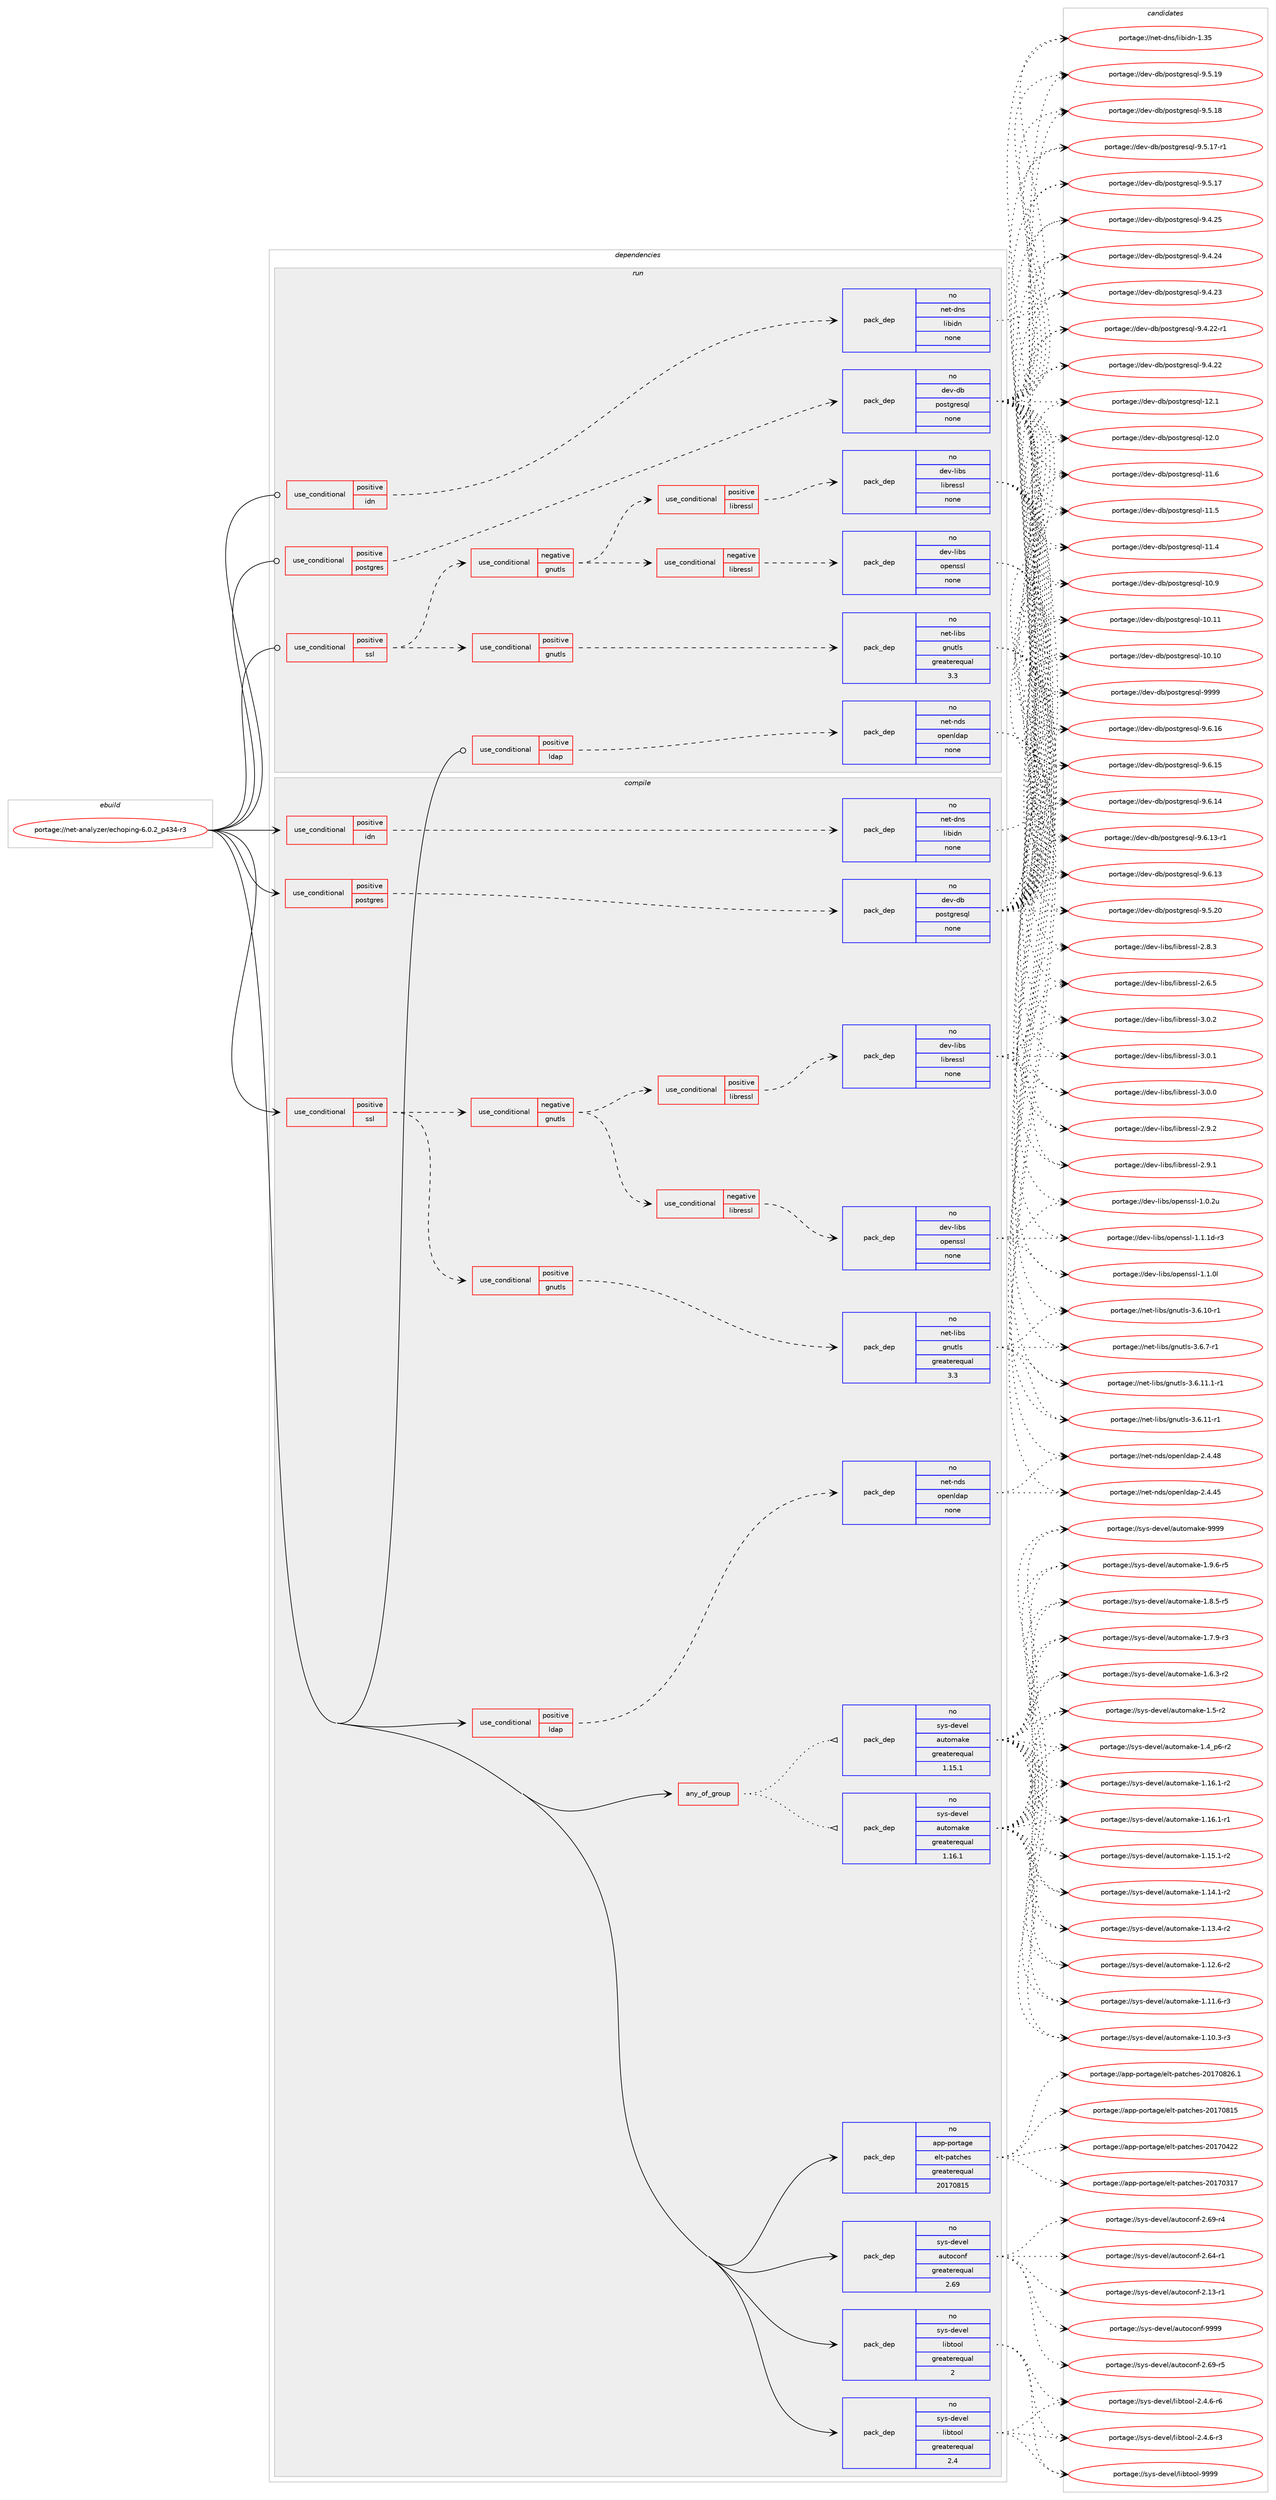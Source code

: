 digraph prolog {

# *************
# Graph options
# *************

newrank=true;
concentrate=true;
compound=true;
graph [rankdir=LR,fontname=Helvetica,fontsize=10,ranksep=1.5];#, ranksep=2.5, nodesep=0.2];
edge  [arrowhead=vee];
node  [fontname=Helvetica,fontsize=10];

# **********
# The ebuild
# **********

subgraph cluster_leftcol {
color=gray;
rank=same;
label=<<i>ebuild</i>>;
id [label="portage://net-analyzer/echoping-6.0.2_p434-r3", color=red, width=4, href="../net-analyzer/echoping-6.0.2_p434-r3.svg"];
}

# ****************
# The dependencies
# ****************

subgraph cluster_midcol {
color=gray;
label=<<i>dependencies</i>>;
subgraph cluster_compile {
fillcolor="#eeeeee";
style=filled;
label=<<i>compile</i>>;
subgraph any2595 {
dependency171196 [label=<<TABLE BORDER="0" CELLBORDER="1" CELLSPACING="0" CELLPADDING="4"><TR><TD CELLPADDING="10">any_of_group</TD></TR></TABLE>>, shape=none, color=red];subgraph pack131125 {
dependency171197 [label=<<TABLE BORDER="0" CELLBORDER="1" CELLSPACING="0" CELLPADDING="4" WIDTH="220"><TR><TD ROWSPAN="6" CELLPADDING="30">pack_dep</TD></TR><TR><TD WIDTH="110">no</TD></TR><TR><TD>sys-devel</TD></TR><TR><TD>automake</TD></TR><TR><TD>greaterequal</TD></TR><TR><TD>1.16.1</TD></TR></TABLE>>, shape=none, color=blue];
}
dependency171196:e -> dependency171197:w [weight=20,style="dotted",arrowhead="oinv"];
subgraph pack131126 {
dependency171198 [label=<<TABLE BORDER="0" CELLBORDER="1" CELLSPACING="0" CELLPADDING="4" WIDTH="220"><TR><TD ROWSPAN="6" CELLPADDING="30">pack_dep</TD></TR><TR><TD WIDTH="110">no</TD></TR><TR><TD>sys-devel</TD></TR><TR><TD>automake</TD></TR><TR><TD>greaterequal</TD></TR><TR><TD>1.15.1</TD></TR></TABLE>>, shape=none, color=blue];
}
dependency171196:e -> dependency171198:w [weight=20,style="dotted",arrowhead="oinv"];
}
id:e -> dependency171196:w [weight=20,style="solid",arrowhead="vee"];
subgraph cond37329 {
dependency171199 [label=<<TABLE BORDER="0" CELLBORDER="1" CELLSPACING="0" CELLPADDING="4"><TR><TD ROWSPAN="3" CELLPADDING="10">use_conditional</TD></TR><TR><TD>positive</TD></TR><TR><TD>idn</TD></TR></TABLE>>, shape=none, color=red];
subgraph pack131127 {
dependency171200 [label=<<TABLE BORDER="0" CELLBORDER="1" CELLSPACING="0" CELLPADDING="4" WIDTH="220"><TR><TD ROWSPAN="6" CELLPADDING="30">pack_dep</TD></TR><TR><TD WIDTH="110">no</TD></TR><TR><TD>net-dns</TD></TR><TR><TD>libidn</TD></TR><TR><TD>none</TD></TR><TR><TD></TD></TR></TABLE>>, shape=none, color=blue];
}
dependency171199:e -> dependency171200:w [weight=20,style="dashed",arrowhead="vee"];
}
id:e -> dependency171199:w [weight=20,style="solid",arrowhead="vee"];
subgraph cond37330 {
dependency171201 [label=<<TABLE BORDER="0" CELLBORDER="1" CELLSPACING="0" CELLPADDING="4"><TR><TD ROWSPAN="3" CELLPADDING="10">use_conditional</TD></TR><TR><TD>positive</TD></TR><TR><TD>ldap</TD></TR></TABLE>>, shape=none, color=red];
subgraph pack131128 {
dependency171202 [label=<<TABLE BORDER="0" CELLBORDER="1" CELLSPACING="0" CELLPADDING="4" WIDTH="220"><TR><TD ROWSPAN="6" CELLPADDING="30">pack_dep</TD></TR><TR><TD WIDTH="110">no</TD></TR><TR><TD>net-nds</TD></TR><TR><TD>openldap</TD></TR><TR><TD>none</TD></TR><TR><TD></TD></TR></TABLE>>, shape=none, color=blue];
}
dependency171201:e -> dependency171202:w [weight=20,style="dashed",arrowhead="vee"];
}
id:e -> dependency171201:w [weight=20,style="solid",arrowhead="vee"];
subgraph cond37331 {
dependency171203 [label=<<TABLE BORDER="0" CELLBORDER="1" CELLSPACING="0" CELLPADDING="4"><TR><TD ROWSPAN="3" CELLPADDING="10">use_conditional</TD></TR><TR><TD>positive</TD></TR><TR><TD>postgres</TD></TR></TABLE>>, shape=none, color=red];
subgraph pack131129 {
dependency171204 [label=<<TABLE BORDER="0" CELLBORDER="1" CELLSPACING="0" CELLPADDING="4" WIDTH="220"><TR><TD ROWSPAN="6" CELLPADDING="30">pack_dep</TD></TR><TR><TD WIDTH="110">no</TD></TR><TR><TD>dev-db</TD></TR><TR><TD>postgresql</TD></TR><TR><TD>none</TD></TR><TR><TD></TD></TR></TABLE>>, shape=none, color=blue];
}
dependency171203:e -> dependency171204:w [weight=20,style="dashed",arrowhead="vee"];
}
id:e -> dependency171203:w [weight=20,style="solid",arrowhead="vee"];
subgraph cond37332 {
dependency171205 [label=<<TABLE BORDER="0" CELLBORDER="1" CELLSPACING="0" CELLPADDING="4"><TR><TD ROWSPAN="3" CELLPADDING="10">use_conditional</TD></TR><TR><TD>positive</TD></TR><TR><TD>ssl</TD></TR></TABLE>>, shape=none, color=red];
subgraph cond37333 {
dependency171206 [label=<<TABLE BORDER="0" CELLBORDER="1" CELLSPACING="0" CELLPADDING="4"><TR><TD ROWSPAN="3" CELLPADDING="10">use_conditional</TD></TR><TR><TD>positive</TD></TR><TR><TD>gnutls</TD></TR></TABLE>>, shape=none, color=red];
subgraph pack131130 {
dependency171207 [label=<<TABLE BORDER="0" CELLBORDER="1" CELLSPACING="0" CELLPADDING="4" WIDTH="220"><TR><TD ROWSPAN="6" CELLPADDING="30">pack_dep</TD></TR><TR><TD WIDTH="110">no</TD></TR><TR><TD>net-libs</TD></TR><TR><TD>gnutls</TD></TR><TR><TD>greaterequal</TD></TR><TR><TD>3.3</TD></TR></TABLE>>, shape=none, color=blue];
}
dependency171206:e -> dependency171207:w [weight=20,style="dashed",arrowhead="vee"];
}
dependency171205:e -> dependency171206:w [weight=20,style="dashed",arrowhead="vee"];
subgraph cond37334 {
dependency171208 [label=<<TABLE BORDER="0" CELLBORDER="1" CELLSPACING="0" CELLPADDING="4"><TR><TD ROWSPAN="3" CELLPADDING="10">use_conditional</TD></TR><TR><TD>negative</TD></TR><TR><TD>gnutls</TD></TR></TABLE>>, shape=none, color=red];
subgraph cond37335 {
dependency171209 [label=<<TABLE BORDER="0" CELLBORDER="1" CELLSPACING="0" CELLPADDING="4"><TR><TD ROWSPAN="3" CELLPADDING="10">use_conditional</TD></TR><TR><TD>negative</TD></TR><TR><TD>libressl</TD></TR></TABLE>>, shape=none, color=red];
subgraph pack131131 {
dependency171210 [label=<<TABLE BORDER="0" CELLBORDER="1" CELLSPACING="0" CELLPADDING="4" WIDTH="220"><TR><TD ROWSPAN="6" CELLPADDING="30">pack_dep</TD></TR><TR><TD WIDTH="110">no</TD></TR><TR><TD>dev-libs</TD></TR><TR><TD>openssl</TD></TR><TR><TD>none</TD></TR><TR><TD></TD></TR></TABLE>>, shape=none, color=blue];
}
dependency171209:e -> dependency171210:w [weight=20,style="dashed",arrowhead="vee"];
}
dependency171208:e -> dependency171209:w [weight=20,style="dashed",arrowhead="vee"];
subgraph cond37336 {
dependency171211 [label=<<TABLE BORDER="0" CELLBORDER="1" CELLSPACING="0" CELLPADDING="4"><TR><TD ROWSPAN="3" CELLPADDING="10">use_conditional</TD></TR><TR><TD>positive</TD></TR><TR><TD>libressl</TD></TR></TABLE>>, shape=none, color=red];
subgraph pack131132 {
dependency171212 [label=<<TABLE BORDER="0" CELLBORDER="1" CELLSPACING="0" CELLPADDING="4" WIDTH="220"><TR><TD ROWSPAN="6" CELLPADDING="30">pack_dep</TD></TR><TR><TD WIDTH="110">no</TD></TR><TR><TD>dev-libs</TD></TR><TR><TD>libressl</TD></TR><TR><TD>none</TD></TR><TR><TD></TD></TR></TABLE>>, shape=none, color=blue];
}
dependency171211:e -> dependency171212:w [weight=20,style="dashed",arrowhead="vee"];
}
dependency171208:e -> dependency171211:w [weight=20,style="dashed",arrowhead="vee"];
}
dependency171205:e -> dependency171208:w [weight=20,style="dashed",arrowhead="vee"];
}
id:e -> dependency171205:w [weight=20,style="solid",arrowhead="vee"];
subgraph pack131133 {
dependency171213 [label=<<TABLE BORDER="0" CELLBORDER="1" CELLSPACING="0" CELLPADDING="4" WIDTH="220"><TR><TD ROWSPAN="6" CELLPADDING="30">pack_dep</TD></TR><TR><TD WIDTH="110">no</TD></TR><TR><TD>app-portage</TD></TR><TR><TD>elt-patches</TD></TR><TR><TD>greaterequal</TD></TR><TR><TD>20170815</TD></TR></TABLE>>, shape=none, color=blue];
}
id:e -> dependency171213:w [weight=20,style="solid",arrowhead="vee"];
subgraph pack131134 {
dependency171214 [label=<<TABLE BORDER="0" CELLBORDER="1" CELLSPACING="0" CELLPADDING="4" WIDTH="220"><TR><TD ROWSPAN="6" CELLPADDING="30">pack_dep</TD></TR><TR><TD WIDTH="110">no</TD></TR><TR><TD>sys-devel</TD></TR><TR><TD>autoconf</TD></TR><TR><TD>greaterequal</TD></TR><TR><TD>2.69</TD></TR></TABLE>>, shape=none, color=blue];
}
id:e -> dependency171214:w [weight=20,style="solid",arrowhead="vee"];
subgraph pack131135 {
dependency171215 [label=<<TABLE BORDER="0" CELLBORDER="1" CELLSPACING="0" CELLPADDING="4" WIDTH="220"><TR><TD ROWSPAN="6" CELLPADDING="30">pack_dep</TD></TR><TR><TD WIDTH="110">no</TD></TR><TR><TD>sys-devel</TD></TR><TR><TD>libtool</TD></TR><TR><TD>greaterequal</TD></TR><TR><TD>2</TD></TR></TABLE>>, shape=none, color=blue];
}
id:e -> dependency171215:w [weight=20,style="solid",arrowhead="vee"];
subgraph pack131136 {
dependency171216 [label=<<TABLE BORDER="0" CELLBORDER="1" CELLSPACING="0" CELLPADDING="4" WIDTH="220"><TR><TD ROWSPAN="6" CELLPADDING="30">pack_dep</TD></TR><TR><TD WIDTH="110">no</TD></TR><TR><TD>sys-devel</TD></TR><TR><TD>libtool</TD></TR><TR><TD>greaterequal</TD></TR><TR><TD>2.4</TD></TR></TABLE>>, shape=none, color=blue];
}
id:e -> dependency171216:w [weight=20,style="solid",arrowhead="vee"];
}
subgraph cluster_compileandrun {
fillcolor="#eeeeee";
style=filled;
label=<<i>compile and run</i>>;
}
subgraph cluster_run {
fillcolor="#eeeeee";
style=filled;
label=<<i>run</i>>;
subgraph cond37337 {
dependency171217 [label=<<TABLE BORDER="0" CELLBORDER="1" CELLSPACING="0" CELLPADDING="4"><TR><TD ROWSPAN="3" CELLPADDING="10">use_conditional</TD></TR><TR><TD>positive</TD></TR><TR><TD>idn</TD></TR></TABLE>>, shape=none, color=red];
subgraph pack131137 {
dependency171218 [label=<<TABLE BORDER="0" CELLBORDER="1" CELLSPACING="0" CELLPADDING="4" WIDTH="220"><TR><TD ROWSPAN="6" CELLPADDING="30">pack_dep</TD></TR><TR><TD WIDTH="110">no</TD></TR><TR><TD>net-dns</TD></TR><TR><TD>libidn</TD></TR><TR><TD>none</TD></TR><TR><TD></TD></TR></TABLE>>, shape=none, color=blue];
}
dependency171217:e -> dependency171218:w [weight=20,style="dashed",arrowhead="vee"];
}
id:e -> dependency171217:w [weight=20,style="solid",arrowhead="odot"];
subgraph cond37338 {
dependency171219 [label=<<TABLE BORDER="0" CELLBORDER="1" CELLSPACING="0" CELLPADDING="4"><TR><TD ROWSPAN="3" CELLPADDING="10">use_conditional</TD></TR><TR><TD>positive</TD></TR><TR><TD>ldap</TD></TR></TABLE>>, shape=none, color=red];
subgraph pack131138 {
dependency171220 [label=<<TABLE BORDER="0" CELLBORDER="1" CELLSPACING="0" CELLPADDING="4" WIDTH="220"><TR><TD ROWSPAN="6" CELLPADDING="30">pack_dep</TD></TR><TR><TD WIDTH="110">no</TD></TR><TR><TD>net-nds</TD></TR><TR><TD>openldap</TD></TR><TR><TD>none</TD></TR><TR><TD></TD></TR></TABLE>>, shape=none, color=blue];
}
dependency171219:e -> dependency171220:w [weight=20,style="dashed",arrowhead="vee"];
}
id:e -> dependency171219:w [weight=20,style="solid",arrowhead="odot"];
subgraph cond37339 {
dependency171221 [label=<<TABLE BORDER="0" CELLBORDER="1" CELLSPACING="0" CELLPADDING="4"><TR><TD ROWSPAN="3" CELLPADDING="10">use_conditional</TD></TR><TR><TD>positive</TD></TR><TR><TD>postgres</TD></TR></TABLE>>, shape=none, color=red];
subgraph pack131139 {
dependency171222 [label=<<TABLE BORDER="0" CELLBORDER="1" CELLSPACING="0" CELLPADDING="4" WIDTH="220"><TR><TD ROWSPAN="6" CELLPADDING="30">pack_dep</TD></TR><TR><TD WIDTH="110">no</TD></TR><TR><TD>dev-db</TD></TR><TR><TD>postgresql</TD></TR><TR><TD>none</TD></TR><TR><TD></TD></TR></TABLE>>, shape=none, color=blue];
}
dependency171221:e -> dependency171222:w [weight=20,style="dashed",arrowhead="vee"];
}
id:e -> dependency171221:w [weight=20,style="solid",arrowhead="odot"];
subgraph cond37340 {
dependency171223 [label=<<TABLE BORDER="0" CELLBORDER="1" CELLSPACING="0" CELLPADDING="4"><TR><TD ROWSPAN="3" CELLPADDING="10">use_conditional</TD></TR><TR><TD>positive</TD></TR><TR><TD>ssl</TD></TR></TABLE>>, shape=none, color=red];
subgraph cond37341 {
dependency171224 [label=<<TABLE BORDER="0" CELLBORDER="1" CELLSPACING="0" CELLPADDING="4"><TR><TD ROWSPAN="3" CELLPADDING="10">use_conditional</TD></TR><TR><TD>positive</TD></TR><TR><TD>gnutls</TD></TR></TABLE>>, shape=none, color=red];
subgraph pack131140 {
dependency171225 [label=<<TABLE BORDER="0" CELLBORDER="1" CELLSPACING="0" CELLPADDING="4" WIDTH="220"><TR><TD ROWSPAN="6" CELLPADDING="30">pack_dep</TD></TR><TR><TD WIDTH="110">no</TD></TR><TR><TD>net-libs</TD></TR><TR><TD>gnutls</TD></TR><TR><TD>greaterequal</TD></TR><TR><TD>3.3</TD></TR></TABLE>>, shape=none, color=blue];
}
dependency171224:e -> dependency171225:w [weight=20,style="dashed",arrowhead="vee"];
}
dependency171223:e -> dependency171224:w [weight=20,style="dashed",arrowhead="vee"];
subgraph cond37342 {
dependency171226 [label=<<TABLE BORDER="0" CELLBORDER="1" CELLSPACING="0" CELLPADDING="4"><TR><TD ROWSPAN="3" CELLPADDING="10">use_conditional</TD></TR><TR><TD>negative</TD></TR><TR><TD>gnutls</TD></TR></TABLE>>, shape=none, color=red];
subgraph cond37343 {
dependency171227 [label=<<TABLE BORDER="0" CELLBORDER="1" CELLSPACING="0" CELLPADDING="4"><TR><TD ROWSPAN="3" CELLPADDING="10">use_conditional</TD></TR><TR><TD>negative</TD></TR><TR><TD>libressl</TD></TR></TABLE>>, shape=none, color=red];
subgraph pack131141 {
dependency171228 [label=<<TABLE BORDER="0" CELLBORDER="1" CELLSPACING="0" CELLPADDING="4" WIDTH="220"><TR><TD ROWSPAN="6" CELLPADDING="30">pack_dep</TD></TR><TR><TD WIDTH="110">no</TD></TR><TR><TD>dev-libs</TD></TR><TR><TD>openssl</TD></TR><TR><TD>none</TD></TR><TR><TD></TD></TR></TABLE>>, shape=none, color=blue];
}
dependency171227:e -> dependency171228:w [weight=20,style="dashed",arrowhead="vee"];
}
dependency171226:e -> dependency171227:w [weight=20,style="dashed",arrowhead="vee"];
subgraph cond37344 {
dependency171229 [label=<<TABLE BORDER="0" CELLBORDER="1" CELLSPACING="0" CELLPADDING="4"><TR><TD ROWSPAN="3" CELLPADDING="10">use_conditional</TD></TR><TR><TD>positive</TD></TR><TR><TD>libressl</TD></TR></TABLE>>, shape=none, color=red];
subgraph pack131142 {
dependency171230 [label=<<TABLE BORDER="0" CELLBORDER="1" CELLSPACING="0" CELLPADDING="4" WIDTH="220"><TR><TD ROWSPAN="6" CELLPADDING="30">pack_dep</TD></TR><TR><TD WIDTH="110">no</TD></TR><TR><TD>dev-libs</TD></TR><TR><TD>libressl</TD></TR><TR><TD>none</TD></TR><TR><TD></TD></TR></TABLE>>, shape=none, color=blue];
}
dependency171229:e -> dependency171230:w [weight=20,style="dashed",arrowhead="vee"];
}
dependency171226:e -> dependency171229:w [weight=20,style="dashed",arrowhead="vee"];
}
dependency171223:e -> dependency171226:w [weight=20,style="dashed",arrowhead="vee"];
}
id:e -> dependency171223:w [weight=20,style="solid",arrowhead="odot"];
}
}

# **************
# The candidates
# **************

subgraph cluster_choices {
rank=same;
color=gray;
label=<<i>candidates</i>>;

subgraph choice131125 {
color=black;
nodesep=1;
choice115121115451001011181011084797117116111109971071014557575757 [label="portage://sys-devel/automake-9999", color=red, width=4,href="../sys-devel/automake-9999.svg"];
choice115121115451001011181011084797117116111109971071014549465746544511453 [label="portage://sys-devel/automake-1.9.6-r5", color=red, width=4,href="../sys-devel/automake-1.9.6-r5.svg"];
choice115121115451001011181011084797117116111109971071014549465646534511453 [label="portage://sys-devel/automake-1.8.5-r5", color=red, width=4,href="../sys-devel/automake-1.8.5-r5.svg"];
choice115121115451001011181011084797117116111109971071014549465546574511451 [label="portage://sys-devel/automake-1.7.9-r3", color=red, width=4,href="../sys-devel/automake-1.7.9-r3.svg"];
choice115121115451001011181011084797117116111109971071014549465446514511450 [label="portage://sys-devel/automake-1.6.3-r2", color=red, width=4,href="../sys-devel/automake-1.6.3-r2.svg"];
choice11512111545100101118101108479711711611110997107101454946534511450 [label="portage://sys-devel/automake-1.5-r2", color=red, width=4,href="../sys-devel/automake-1.5-r2.svg"];
choice115121115451001011181011084797117116111109971071014549465295112544511450 [label="portage://sys-devel/automake-1.4_p6-r2", color=red, width=4,href="../sys-devel/automake-1.4_p6-r2.svg"];
choice11512111545100101118101108479711711611110997107101454946495446494511450 [label="portage://sys-devel/automake-1.16.1-r2", color=red, width=4,href="../sys-devel/automake-1.16.1-r2.svg"];
choice11512111545100101118101108479711711611110997107101454946495446494511449 [label="portage://sys-devel/automake-1.16.1-r1", color=red, width=4,href="../sys-devel/automake-1.16.1-r1.svg"];
choice11512111545100101118101108479711711611110997107101454946495346494511450 [label="portage://sys-devel/automake-1.15.1-r2", color=red, width=4,href="../sys-devel/automake-1.15.1-r2.svg"];
choice11512111545100101118101108479711711611110997107101454946495246494511450 [label="portage://sys-devel/automake-1.14.1-r2", color=red, width=4,href="../sys-devel/automake-1.14.1-r2.svg"];
choice11512111545100101118101108479711711611110997107101454946495146524511450 [label="portage://sys-devel/automake-1.13.4-r2", color=red, width=4,href="../sys-devel/automake-1.13.4-r2.svg"];
choice11512111545100101118101108479711711611110997107101454946495046544511450 [label="portage://sys-devel/automake-1.12.6-r2", color=red, width=4,href="../sys-devel/automake-1.12.6-r2.svg"];
choice11512111545100101118101108479711711611110997107101454946494946544511451 [label="portage://sys-devel/automake-1.11.6-r3", color=red, width=4,href="../sys-devel/automake-1.11.6-r3.svg"];
choice11512111545100101118101108479711711611110997107101454946494846514511451 [label="portage://sys-devel/automake-1.10.3-r3", color=red, width=4,href="../sys-devel/automake-1.10.3-r3.svg"];
dependency171197:e -> choice115121115451001011181011084797117116111109971071014557575757:w [style=dotted,weight="100"];
dependency171197:e -> choice115121115451001011181011084797117116111109971071014549465746544511453:w [style=dotted,weight="100"];
dependency171197:e -> choice115121115451001011181011084797117116111109971071014549465646534511453:w [style=dotted,weight="100"];
dependency171197:e -> choice115121115451001011181011084797117116111109971071014549465546574511451:w [style=dotted,weight="100"];
dependency171197:e -> choice115121115451001011181011084797117116111109971071014549465446514511450:w [style=dotted,weight="100"];
dependency171197:e -> choice11512111545100101118101108479711711611110997107101454946534511450:w [style=dotted,weight="100"];
dependency171197:e -> choice115121115451001011181011084797117116111109971071014549465295112544511450:w [style=dotted,weight="100"];
dependency171197:e -> choice11512111545100101118101108479711711611110997107101454946495446494511450:w [style=dotted,weight="100"];
dependency171197:e -> choice11512111545100101118101108479711711611110997107101454946495446494511449:w [style=dotted,weight="100"];
dependency171197:e -> choice11512111545100101118101108479711711611110997107101454946495346494511450:w [style=dotted,weight="100"];
dependency171197:e -> choice11512111545100101118101108479711711611110997107101454946495246494511450:w [style=dotted,weight="100"];
dependency171197:e -> choice11512111545100101118101108479711711611110997107101454946495146524511450:w [style=dotted,weight="100"];
dependency171197:e -> choice11512111545100101118101108479711711611110997107101454946495046544511450:w [style=dotted,weight="100"];
dependency171197:e -> choice11512111545100101118101108479711711611110997107101454946494946544511451:w [style=dotted,weight="100"];
dependency171197:e -> choice11512111545100101118101108479711711611110997107101454946494846514511451:w [style=dotted,weight="100"];
}
subgraph choice131126 {
color=black;
nodesep=1;
choice115121115451001011181011084797117116111109971071014557575757 [label="portage://sys-devel/automake-9999", color=red, width=4,href="../sys-devel/automake-9999.svg"];
choice115121115451001011181011084797117116111109971071014549465746544511453 [label="portage://sys-devel/automake-1.9.6-r5", color=red, width=4,href="../sys-devel/automake-1.9.6-r5.svg"];
choice115121115451001011181011084797117116111109971071014549465646534511453 [label="portage://sys-devel/automake-1.8.5-r5", color=red, width=4,href="../sys-devel/automake-1.8.5-r5.svg"];
choice115121115451001011181011084797117116111109971071014549465546574511451 [label="portage://sys-devel/automake-1.7.9-r3", color=red, width=4,href="../sys-devel/automake-1.7.9-r3.svg"];
choice115121115451001011181011084797117116111109971071014549465446514511450 [label="portage://sys-devel/automake-1.6.3-r2", color=red, width=4,href="../sys-devel/automake-1.6.3-r2.svg"];
choice11512111545100101118101108479711711611110997107101454946534511450 [label="portage://sys-devel/automake-1.5-r2", color=red, width=4,href="../sys-devel/automake-1.5-r2.svg"];
choice115121115451001011181011084797117116111109971071014549465295112544511450 [label="portage://sys-devel/automake-1.4_p6-r2", color=red, width=4,href="../sys-devel/automake-1.4_p6-r2.svg"];
choice11512111545100101118101108479711711611110997107101454946495446494511450 [label="portage://sys-devel/automake-1.16.1-r2", color=red, width=4,href="../sys-devel/automake-1.16.1-r2.svg"];
choice11512111545100101118101108479711711611110997107101454946495446494511449 [label="portage://sys-devel/automake-1.16.1-r1", color=red, width=4,href="../sys-devel/automake-1.16.1-r1.svg"];
choice11512111545100101118101108479711711611110997107101454946495346494511450 [label="portage://sys-devel/automake-1.15.1-r2", color=red, width=4,href="../sys-devel/automake-1.15.1-r2.svg"];
choice11512111545100101118101108479711711611110997107101454946495246494511450 [label="portage://sys-devel/automake-1.14.1-r2", color=red, width=4,href="../sys-devel/automake-1.14.1-r2.svg"];
choice11512111545100101118101108479711711611110997107101454946495146524511450 [label="portage://sys-devel/automake-1.13.4-r2", color=red, width=4,href="../sys-devel/automake-1.13.4-r2.svg"];
choice11512111545100101118101108479711711611110997107101454946495046544511450 [label="portage://sys-devel/automake-1.12.6-r2", color=red, width=4,href="../sys-devel/automake-1.12.6-r2.svg"];
choice11512111545100101118101108479711711611110997107101454946494946544511451 [label="portage://sys-devel/automake-1.11.6-r3", color=red, width=4,href="../sys-devel/automake-1.11.6-r3.svg"];
choice11512111545100101118101108479711711611110997107101454946494846514511451 [label="portage://sys-devel/automake-1.10.3-r3", color=red, width=4,href="../sys-devel/automake-1.10.3-r3.svg"];
dependency171198:e -> choice115121115451001011181011084797117116111109971071014557575757:w [style=dotted,weight="100"];
dependency171198:e -> choice115121115451001011181011084797117116111109971071014549465746544511453:w [style=dotted,weight="100"];
dependency171198:e -> choice115121115451001011181011084797117116111109971071014549465646534511453:w [style=dotted,weight="100"];
dependency171198:e -> choice115121115451001011181011084797117116111109971071014549465546574511451:w [style=dotted,weight="100"];
dependency171198:e -> choice115121115451001011181011084797117116111109971071014549465446514511450:w [style=dotted,weight="100"];
dependency171198:e -> choice11512111545100101118101108479711711611110997107101454946534511450:w [style=dotted,weight="100"];
dependency171198:e -> choice115121115451001011181011084797117116111109971071014549465295112544511450:w [style=dotted,weight="100"];
dependency171198:e -> choice11512111545100101118101108479711711611110997107101454946495446494511450:w [style=dotted,weight="100"];
dependency171198:e -> choice11512111545100101118101108479711711611110997107101454946495446494511449:w [style=dotted,weight="100"];
dependency171198:e -> choice11512111545100101118101108479711711611110997107101454946495346494511450:w [style=dotted,weight="100"];
dependency171198:e -> choice11512111545100101118101108479711711611110997107101454946495246494511450:w [style=dotted,weight="100"];
dependency171198:e -> choice11512111545100101118101108479711711611110997107101454946495146524511450:w [style=dotted,weight="100"];
dependency171198:e -> choice11512111545100101118101108479711711611110997107101454946495046544511450:w [style=dotted,weight="100"];
dependency171198:e -> choice11512111545100101118101108479711711611110997107101454946494946544511451:w [style=dotted,weight="100"];
dependency171198:e -> choice11512111545100101118101108479711711611110997107101454946494846514511451:w [style=dotted,weight="100"];
}
subgraph choice131127 {
color=black;
nodesep=1;
choice1101011164510011011547108105981051001104549465153 [label="portage://net-dns/libidn-1.35", color=red, width=4,href="../net-dns/libidn-1.35.svg"];
dependency171200:e -> choice1101011164510011011547108105981051001104549465153:w [style=dotted,weight="100"];
}
subgraph choice131128 {
color=black;
nodesep=1;
choice11010111645110100115471111121011101081009711245504652465256 [label="portage://net-nds/openldap-2.4.48", color=red, width=4,href="../net-nds/openldap-2.4.48.svg"];
choice11010111645110100115471111121011101081009711245504652465253 [label="portage://net-nds/openldap-2.4.45", color=red, width=4,href="../net-nds/openldap-2.4.45.svg"];
dependency171202:e -> choice11010111645110100115471111121011101081009711245504652465256:w [style=dotted,weight="100"];
dependency171202:e -> choice11010111645110100115471111121011101081009711245504652465253:w [style=dotted,weight="100"];
}
subgraph choice131129 {
color=black;
nodesep=1;
choice1001011184510098471121111151161031141011151131084557575757 [label="portage://dev-db/postgresql-9999", color=red, width=4,href="../dev-db/postgresql-9999.svg"];
choice10010111845100984711211111511610311410111511310845574654464954 [label="portage://dev-db/postgresql-9.6.16", color=red, width=4,href="../dev-db/postgresql-9.6.16.svg"];
choice10010111845100984711211111511610311410111511310845574654464953 [label="portage://dev-db/postgresql-9.6.15", color=red, width=4,href="../dev-db/postgresql-9.6.15.svg"];
choice10010111845100984711211111511610311410111511310845574654464952 [label="portage://dev-db/postgresql-9.6.14", color=red, width=4,href="../dev-db/postgresql-9.6.14.svg"];
choice100101118451009847112111115116103114101115113108455746544649514511449 [label="portage://dev-db/postgresql-9.6.13-r1", color=red, width=4,href="../dev-db/postgresql-9.6.13-r1.svg"];
choice10010111845100984711211111511610311410111511310845574654464951 [label="portage://dev-db/postgresql-9.6.13", color=red, width=4,href="../dev-db/postgresql-9.6.13.svg"];
choice10010111845100984711211111511610311410111511310845574653465048 [label="portage://dev-db/postgresql-9.5.20", color=red, width=4,href="../dev-db/postgresql-9.5.20.svg"];
choice10010111845100984711211111511610311410111511310845574653464957 [label="portage://dev-db/postgresql-9.5.19", color=red, width=4,href="../dev-db/postgresql-9.5.19.svg"];
choice10010111845100984711211111511610311410111511310845574653464956 [label="portage://dev-db/postgresql-9.5.18", color=red, width=4,href="../dev-db/postgresql-9.5.18.svg"];
choice100101118451009847112111115116103114101115113108455746534649554511449 [label="portage://dev-db/postgresql-9.5.17-r1", color=red, width=4,href="../dev-db/postgresql-9.5.17-r1.svg"];
choice10010111845100984711211111511610311410111511310845574653464955 [label="portage://dev-db/postgresql-9.5.17", color=red, width=4,href="../dev-db/postgresql-9.5.17.svg"];
choice10010111845100984711211111511610311410111511310845574652465053 [label="portage://dev-db/postgresql-9.4.25", color=red, width=4,href="../dev-db/postgresql-9.4.25.svg"];
choice10010111845100984711211111511610311410111511310845574652465052 [label="portage://dev-db/postgresql-9.4.24", color=red, width=4,href="../dev-db/postgresql-9.4.24.svg"];
choice10010111845100984711211111511610311410111511310845574652465051 [label="portage://dev-db/postgresql-9.4.23", color=red, width=4,href="../dev-db/postgresql-9.4.23.svg"];
choice100101118451009847112111115116103114101115113108455746524650504511449 [label="portage://dev-db/postgresql-9.4.22-r1", color=red, width=4,href="../dev-db/postgresql-9.4.22-r1.svg"];
choice10010111845100984711211111511610311410111511310845574652465050 [label="portage://dev-db/postgresql-9.4.22", color=red, width=4,href="../dev-db/postgresql-9.4.22.svg"];
choice1001011184510098471121111151161031141011151131084549504649 [label="portage://dev-db/postgresql-12.1", color=red, width=4,href="../dev-db/postgresql-12.1.svg"];
choice1001011184510098471121111151161031141011151131084549504648 [label="portage://dev-db/postgresql-12.0", color=red, width=4,href="../dev-db/postgresql-12.0.svg"];
choice1001011184510098471121111151161031141011151131084549494654 [label="portage://dev-db/postgresql-11.6", color=red, width=4,href="../dev-db/postgresql-11.6.svg"];
choice1001011184510098471121111151161031141011151131084549494653 [label="portage://dev-db/postgresql-11.5", color=red, width=4,href="../dev-db/postgresql-11.5.svg"];
choice1001011184510098471121111151161031141011151131084549494652 [label="portage://dev-db/postgresql-11.4", color=red, width=4,href="../dev-db/postgresql-11.4.svg"];
choice1001011184510098471121111151161031141011151131084549484657 [label="portage://dev-db/postgresql-10.9", color=red, width=4,href="../dev-db/postgresql-10.9.svg"];
choice100101118451009847112111115116103114101115113108454948464949 [label="portage://dev-db/postgresql-10.11", color=red, width=4,href="../dev-db/postgresql-10.11.svg"];
choice100101118451009847112111115116103114101115113108454948464948 [label="portage://dev-db/postgresql-10.10", color=red, width=4,href="../dev-db/postgresql-10.10.svg"];
dependency171204:e -> choice1001011184510098471121111151161031141011151131084557575757:w [style=dotted,weight="100"];
dependency171204:e -> choice10010111845100984711211111511610311410111511310845574654464954:w [style=dotted,weight="100"];
dependency171204:e -> choice10010111845100984711211111511610311410111511310845574654464953:w [style=dotted,weight="100"];
dependency171204:e -> choice10010111845100984711211111511610311410111511310845574654464952:w [style=dotted,weight="100"];
dependency171204:e -> choice100101118451009847112111115116103114101115113108455746544649514511449:w [style=dotted,weight="100"];
dependency171204:e -> choice10010111845100984711211111511610311410111511310845574654464951:w [style=dotted,weight="100"];
dependency171204:e -> choice10010111845100984711211111511610311410111511310845574653465048:w [style=dotted,weight="100"];
dependency171204:e -> choice10010111845100984711211111511610311410111511310845574653464957:w [style=dotted,weight="100"];
dependency171204:e -> choice10010111845100984711211111511610311410111511310845574653464956:w [style=dotted,weight="100"];
dependency171204:e -> choice100101118451009847112111115116103114101115113108455746534649554511449:w [style=dotted,weight="100"];
dependency171204:e -> choice10010111845100984711211111511610311410111511310845574653464955:w [style=dotted,weight="100"];
dependency171204:e -> choice10010111845100984711211111511610311410111511310845574652465053:w [style=dotted,weight="100"];
dependency171204:e -> choice10010111845100984711211111511610311410111511310845574652465052:w [style=dotted,weight="100"];
dependency171204:e -> choice10010111845100984711211111511610311410111511310845574652465051:w [style=dotted,weight="100"];
dependency171204:e -> choice100101118451009847112111115116103114101115113108455746524650504511449:w [style=dotted,weight="100"];
dependency171204:e -> choice10010111845100984711211111511610311410111511310845574652465050:w [style=dotted,weight="100"];
dependency171204:e -> choice1001011184510098471121111151161031141011151131084549504649:w [style=dotted,weight="100"];
dependency171204:e -> choice1001011184510098471121111151161031141011151131084549504648:w [style=dotted,weight="100"];
dependency171204:e -> choice1001011184510098471121111151161031141011151131084549494654:w [style=dotted,weight="100"];
dependency171204:e -> choice1001011184510098471121111151161031141011151131084549494653:w [style=dotted,weight="100"];
dependency171204:e -> choice1001011184510098471121111151161031141011151131084549494652:w [style=dotted,weight="100"];
dependency171204:e -> choice1001011184510098471121111151161031141011151131084549484657:w [style=dotted,weight="100"];
dependency171204:e -> choice100101118451009847112111115116103114101115113108454948464949:w [style=dotted,weight="100"];
dependency171204:e -> choice100101118451009847112111115116103114101115113108454948464948:w [style=dotted,weight="100"];
}
subgraph choice131130 {
color=black;
nodesep=1;
choice1101011164510810598115471031101171161081154551465446554511449 [label="portage://net-libs/gnutls-3.6.7-r1", color=red, width=4,href="../net-libs/gnutls-3.6.7-r1.svg"];
choice1101011164510810598115471031101171161081154551465446494946494511449 [label="portage://net-libs/gnutls-3.6.11.1-r1", color=red, width=4,href="../net-libs/gnutls-3.6.11.1-r1.svg"];
choice110101116451081059811547103110117116108115455146544649494511449 [label="portage://net-libs/gnutls-3.6.11-r1", color=red, width=4,href="../net-libs/gnutls-3.6.11-r1.svg"];
choice110101116451081059811547103110117116108115455146544649484511449 [label="portage://net-libs/gnutls-3.6.10-r1", color=red, width=4,href="../net-libs/gnutls-3.6.10-r1.svg"];
dependency171207:e -> choice1101011164510810598115471031101171161081154551465446554511449:w [style=dotted,weight="100"];
dependency171207:e -> choice1101011164510810598115471031101171161081154551465446494946494511449:w [style=dotted,weight="100"];
dependency171207:e -> choice110101116451081059811547103110117116108115455146544649494511449:w [style=dotted,weight="100"];
dependency171207:e -> choice110101116451081059811547103110117116108115455146544649484511449:w [style=dotted,weight="100"];
}
subgraph choice131131 {
color=black;
nodesep=1;
choice1001011184510810598115471111121011101151151084549464946491004511451 [label="portage://dev-libs/openssl-1.1.1d-r3", color=red, width=4,href="../dev-libs/openssl-1.1.1d-r3.svg"];
choice100101118451081059811547111112101110115115108454946494648108 [label="portage://dev-libs/openssl-1.1.0l", color=red, width=4,href="../dev-libs/openssl-1.1.0l.svg"];
choice100101118451081059811547111112101110115115108454946484650117 [label="portage://dev-libs/openssl-1.0.2u", color=red, width=4,href="../dev-libs/openssl-1.0.2u.svg"];
dependency171210:e -> choice1001011184510810598115471111121011101151151084549464946491004511451:w [style=dotted,weight="100"];
dependency171210:e -> choice100101118451081059811547111112101110115115108454946494648108:w [style=dotted,weight="100"];
dependency171210:e -> choice100101118451081059811547111112101110115115108454946484650117:w [style=dotted,weight="100"];
}
subgraph choice131132 {
color=black;
nodesep=1;
choice10010111845108105981154710810598114101115115108455146484650 [label="portage://dev-libs/libressl-3.0.2", color=red, width=4,href="../dev-libs/libressl-3.0.2.svg"];
choice10010111845108105981154710810598114101115115108455146484649 [label="portage://dev-libs/libressl-3.0.1", color=red, width=4,href="../dev-libs/libressl-3.0.1.svg"];
choice10010111845108105981154710810598114101115115108455146484648 [label="portage://dev-libs/libressl-3.0.0", color=red, width=4,href="../dev-libs/libressl-3.0.0.svg"];
choice10010111845108105981154710810598114101115115108455046574650 [label="portage://dev-libs/libressl-2.9.2", color=red, width=4,href="../dev-libs/libressl-2.9.2.svg"];
choice10010111845108105981154710810598114101115115108455046574649 [label="portage://dev-libs/libressl-2.9.1", color=red, width=4,href="../dev-libs/libressl-2.9.1.svg"];
choice10010111845108105981154710810598114101115115108455046564651 [label="portage://dev-libs/libressl-2.8.3", color=red, width=4,href="../dev-libs/libressl-2.8.3.svg"];
choice10010111845108105981154710810598114101115115108455046544653 [label="portage://dev-libs/libressl-2.6.5", color=red, width=4,href="../dev-libs/libressl-2.6.5.svg"];
dependency171212:e -> choice10010111845108105981154710810598114101115115108455146484650:w [style=dotted,weight="100"];
dependency171212:e -> choice10010111845108105981154710810598114101115115108455146484649:w [style=dotted,weight="100"];
dependency171212:e -> choice10010111845108105981154710810598114101115115108455146484648:w [style=dotted,weight="100"];
dependency171212:e -> choice10010111845108105981154710810598114101115115108455046574650:w [style=dotted,weight="100"];
dependency171212:e -> choice10010111845108105981154710810598114101115115108455046574649:w [style=dotted,weight="100"];
dependency171212:e -> choice10010111845108105981154710810598114101115115108455046564651:w [style=dotted,weight="100"];
dependency171212:e -> choice10010111845108105981154710810598114101115115108455046544653:w [style=dotted,weight="100"];
}
subgraph choice131133 {
color=black;
nodesep=1;
choice971121124511211111411697103101471011081164511297116991041011154550484955485650544649 [label="portage://app-portage/elt-patches-20170826.1", color=red, width=4,href="../app-portage/elt-patches-20170826.1.svg"];
choice97112112451121111141169710310147101108116451129711699104101115455048495548564953 [label="portage://app-portage/elt-patches-20170815", color=red, width=4,href="../app-portage/elt-patches-20170815.svg"];
choice97112112451121111141169710310147101108116451129711699104101115455048495548525050 [label="portage://app-portage/elt-patches-20170422", color=red, width=4,href="../app-portage/elt-patches-20170422.svg"];
choice97112112451121111141169710310147101108116451129711699104101115455048495548514955 [label="portage://app-portage/elt-patches-20170317", color=red, width=4,href="../app-portage/elt-patches-20170317.svg"];
dependency171213:e -> choice971121124511211111411697103101471011081164511297116991041011154550484955485650544649:w [style=dotted,weight="100"];
dependency171213:e -> choice97112112451121111141169710310147101108116451129711699104101115455048495548564953:w [style=dotted,weight="100"];
dependency171213:e -> choice97112112451121111141169710310147101108116451129711699104101115455048495548525050:w [style=dotted,weight="100"];
dependency171213:e -> choice97112112451121111141169710310147101108116451129711699104101115455048495548514955:w [style=dotted,weight="100"];
}
subgraph choice131134 {
color=black;
nodesep=1;
choice115121115451001011181011084797117116111991111101024557575757 [label="portage://sys-devel/autoconf-9999", color=red, width=4,href="../sys-devel/autoconf-9999.svg"];
choice1151211154510010111810110847971171161119911111010245504654574511453 [label="portage://sys-devel/autoconf-2.69-r5", color=red, width=4,href="../sys-devel/autoconf-2.69-r5.svg"];
choice1151211154510010111810110847971171161119911111010245504654574511452 [label="portage://sys-devel/autoconf-2.69-r4", color=red, width=4,href="../sys-devel/autoconf-2.69-r4.svg"];
choice1151211154510010111810110847971171161119911111010245504654524511449 [label="portage://sys-devel/autoconf-2.64-r1", color=red, width=4,href="../sys-devel/autoconf-2.64-r1.svg"];
choice1151211154510010111810110847971171161119911111010245504649514511449 [label="portage://sys-devel/autoconf-2.13-r1", color=red, width=4,href="../sys-devel/autoconf-2.13-r1.svg"];
dependency171214:e -> choice115121115451001011181011084797117116111991111101024557575757:w [style=dotted,weight="100"];
dependency171214:e -> choice1151211154510010111810110847971171161119911111010245504654574511453:w [style=dotted,weight="100"];
dependency171214:e -> choice1151211154510010111810110847971171161119911111010245504654574511452:w [style=dotted,weight="100"];
dependency171214:e -> choice1151211154510010111810110847971171161119911111010245504654524511449:w [style=dotted,weight="100"];
dependency171214:e -> choice1151211154510010111810110847971171161119911111010245504649514511449:w [style=dotted,weight="100"];
}
subgraph choice131135 {
color=black;
nodesep=1;
choice1151211154510010111810110847108105981161111111084557575757 [label="portage://sys-devel/libtool-9999", color=red, width=4,href="../sys-devel/libtool-9999.svg"];
choice1151211154510010111810110847108105981161111111084550465246544511454 [label="portage://sys-devel/libtool-2.4.6-r6", color=red, width=4,href="../sys-devel/libtool-2.4.6-r6.svg"];
choice1151211154510010111810110847108105981161111111084550465246544511451 [label="portage://sys-devel/libtool-2.4.6-r3", color=red, width=4,href="../sys-devel/libtool-2.4.6-r3.svg"];
dependency171215:e -> choice1151211154510010111810110847108105981161111111084557575757:w [style=dotted,weight="100"];
dependency171215:e -> choice1151211154510010111810110847108105981161111111084550465246544511454:w [style=dotted,weight="100"];
dependency171215:e -> choice1151211154510010111810110847108105981161111111084550465246544511451:w [style=dotted,weight="100"];
}
subgraph choice131136 {
color=black;
nodesep=1;
choice1151211154510010111810110847108105981161111111084557575757 [label="portage://sys-devel/libtool-9999", color=red, width=4,href="../sys-devel/libtool-9999.svg"];
choice1151211154510010111810110847108105981161111111084550465246544511454 [label="portage://sys-devel/libtool-2.4.6-r6", color=red, width=4,href="../sys-devel/libtool-2.4.6-r6.svg"];
choice1151211154510010111810110847108105981161111111084550465246544511451 [label="portage://sys-devel/libtool-2.4.6-r3", color=red, width=4,href="../sys-devel/libtool-2.4.6-r3.svg"];
dependency171216:e -> choice1151211154510010111810110847108105981161111111084557575757:w [style=dotted,weight="100"];
dependency171216:e -> choice1151211154510010111810110847108105981161111111084550465246544511454:w [style=dotted,weight="100"];
dependency171216:e -> choice1151211154510010111810110847108105981161111111084550465246544511451:w [style=dotted,weight="100"];
}
subgraph choice131137 {
color=black;
nodesep=1;
choice1101011164510011011547108105981051001104549465153 [label="portage://net-dns/libidn-1.35", color=red, width=4,href="../net-dns/libidn-1.35.svg"];
dependency171218:e -> choice1101011164510011011547108105981051001104549465153:w [style=dotted,weight="100"];
}
subgraph choice131138 {
color=black;
nodesep=1;
choice11010111645110100115471111121011101081009711245504652465256 [label="portage://net-nds/openldap-2.4.48", color=red, width=4,href="../net-nds/openldap-2.4.48.svg"];
choice11010111645110100115471111121011101081009711245504652465253 [label="portage://net-nds/openldap-2.4.45", color=red, width=4,href="../net-nds/openldap-2.4.45.svg"];
dependency171220:e -> choice11010111645110100115471111121011101081009711245504652465256:w [style=dotted,weight="100"];
dependency171220:e -> choice11010111645110100115471111121011101081009711245504652465253:w [style=dotted,weight="100"];
}
subgraph choice131139 {
color=black;
nodesep=1;
choice1001011184510098471121111151161031141011151131084557575757 [label="portage://dev-db/postgresql-9999", color=red, width=4,href="../dev-db/postgresql-9999.svg"];
choice10010111845100984711211111511610311410111511310845574654464954 [label="portage://dev-db/postgresql-9.6.16", color=red, width=4,href="../dev-db/postgresql-9.6.16.svg"];
choice10010111845100984711211111511610311410111511310845574654464953 [label="portage://dev-db/postgresql-9.6.15", color=red, width=4,href="../dev-db/postgresql-9.6.15.svg"];
choice10010111845100984711211111511610311410111511310845574654464952 [label="portage://dev-db/postgresql-9.6.14", color=red, width=4,href="../dev-db/postgresql-9.6.14.svg"];
choice100101118451009847112111115116103114101115113108455746544649514511449 [label="portage://dev-db/postgresql-9.6.13-r1", color=red, width=4,href="../dev-db/postgresql-9.6.13-r1.svg"];
choice10010111845100984711211111511610311410111511310845574654464951 [label="portage://dev-db/postgresql-9.6.13", color=red, width=4,href="../dev-db/postgresql-9.6.13.svg"];
choice10010111845100984711211111511610311410111511310845574653465048 [label="portage://dev-db/postgresql-9.5.20", color=red, width=4,href="../dev-db/postgresql-9.5.20.svg"];
choice10010111845100984711211111511610311410111511310845574653464957 [label="portage://dev-db/postgresql-9.5.19", color=red, width=4,href="../dev-db/postgresql-9.5.19.svg"];
choice10010111845100984711211111511610311410111511310845574653464956 [label="portage://dev-db/postgresql-9.5.18", color=red, width=4,href="../dev-db/postgresql-9.5.18.svg"];
choice100101118451009847112111115116103114101115113108455746534649554511449 [label="portage://dev-db/postgresql-9.5.17-r1", color=red, width=4,href="../dev-db/postgresql-9.5.17-r1.svg"];
choice10010111845100984711211111511610311410111511310845574653464955 [label="portage://dev-db/postgresql-9.5.17", color=red, width=4,href="../dev-db/postgresql-9.5.17.svg"];
choice10010111845100984711211111511610311410111511310845574652465053 [label="portage://dev-db/postgresql-9.4.25", color=red, width=4,href="../dev-db/postgresql-9.4.25.svg"];
choice10010111845100984711211111511610311410111511310845574652465052 [label="portage://dev-db/postgresql-9.4.24", color=red, width=4,href="../dev-db/postgresql-9.4.24.svg"];
choice10010111845100984711211111511610311410111511310845574652465051 [label="portage://dev-db/postgresql-9.4.23", color=red, width=4,href="../dev-db/postgresql-9.4.23.svg"];
choice100101118451009847112111115116103114101115113108455746524650504511449 [label="portage://dev-db/postgresql-9.4.22-r1", color=red, width=4,href="../dev-db/postgresql-9.4.22-r1.svg"];
choice10010111845100984711211111511610311410111511310845574652465050 [label="portage://dev-db/postgresql-9.4.22", color=red, width=4,href="../dev-db/postgresql-9.4.22.svg"];
choice1001011184510098471121111151161031141011151131084549504649 [label="portage://dev-db/postgresql-12.1", color=red, width=4,href="../dev-db/postgresql-12.1.svg"];
choice1001011184510098471121111151161031141011151131084549504648 [label="portage://dev-db/postgresql-12.0", color=red, width=4,href="../dev-db/postgresql-12.0.svg"];
choice1001011184510098471121111151161031141011151131084549494654 [label="portage://dev-db/postgresql-11.6", color=red, width=4,href="../dev-db/postgresql-11.6.svg"];
choice1001011184510098471121111151161031141011151131084549494653 [label="portage://dev-db/postgresql-11.5", color=red, width=4,href="../dev-db/postgresql-11.5.svg"];
choice1001011184510098471121111151161031141011151131084549494652 [label="portage://dev-db/postgresql-11.4", color=red, width=4,href="../dev-db/postgresql-11.4.svg"];
choice1001011184510098471121111151161031141011151131084549484657 [label="portage://dev-db/postgresql-10.9", color=red, width=4,href="../dev-db/postgresql-10.9.svg"];
choice100101118451009847112111115116103114101115113108454948464949 [label="portage://dev-db/postgresql-10.11", color=red, width=4,href="../dev-db/postgresql-10.11.svg"];
choice100101118451009847112111115116103114101115113108454948464948 [label="portage://dev-db/postgresql-10.10", color=red, width=4,href="../dev-db/postgresql-10.10.svg"];
dependency171222:e -> choice1001011184510098471121111151161031141011151131084557575757:w [style=dotted,weight="100"];
dependency171222:e -> choice10010111845100984711211111511610311410111511310845574654464954:w [style=dotted,weight="100"];
dependency171222:e -> choice10010111845100984711211111511610311410111511310845574654464953:w [style=dotted,weight="100"];
dependency171222:e -> choice10010111845100984711211111511610311410111511310845574654464952:w [style=dotted,weight="100"];
dependency171222:e -> choice100101118451009847112111115116103114101115113108455746544649514511449:w [style=dotted,weight="100"];
dependency171222:e -> choice10010111845100984711211111511610311410111511310845574654464951:w [style=dotted,weight="100"];
dependency171222:e -> choice10010111845100984711211111511610311410111511310845574653465048:w [style=dotted,weight="100"];
dependency171222:e -> choice10010111845100984711211111511610311410111511310845574653464957:w [style=dotted,weight="100"];
dependency171222:e -> choice10010111845100984711211111511610311410111511310845574653464956:w [style=dotted,weight="100"];
dependency171222:e -> choice100101118451009847112111115116103114101115113108455746534649554511449:w [style=dotted,weight="100"];
dependency171222:e -> choice10010111845100984711211111511610311410111511310845574653464955:w [style=dotted,weight="100"];
dependency171222:e -> choice10010111845100984711211111511610311410111511310845574652465053:w [style=dotted,weight="100"];
dependency171222:e -> choice10010111845100984711211111511610311410111511310845574652465052:w [style=dotted,weight="100"];
dependency171222:e -> choice10010111845100984711211111511610311410111511310845574652465051:w [style=dotted,weight="100"];
dependency171222:e -> choice100101118451009847112111115116103114101115113108455746524650504511449:w [style=dotted,weight="100"];
dependency171222:e -> choice10010111845100984711211111511610311410111511310845574652465050:w [style=dotted,weight="100"];
dependency171222:e -> choice1001011184510098471121111151161031141011151131084549504649:w [style=dotted,weight="100"];
dependency171222:e -> choice1001011184510098471121111151161031141011151131084549504648:w [style=dotted,weight="100"];
dependency171222:e -> choice1001011184510098471121111151161031141011151131084549494654:w [style=dotted,weight="100"];
dependency171222:e -> choice1001011184510098471121111151161031141011151131084549494653:w [style=dotted,weight="100"];
dependency171222:e -> choice1001011184510098471121111151161031141011151131084549494652:w [style=dotted,weight="100"];
dependency171222:e -> choice1001011184510098471121111151161031141011151131084549484657:w [style=dotted,weight="100"];
dependency171222:e -> choice100101118451009847112111115116103114101115113108454948464949:w [style=dotted,weight="100"];
dependency171222:e -> choice100101118451009847112111115116103114101115113108454948464948:w [style=dotted,weight="100"];
}
subgraph choice131140 {
color=black;
nodesep=1;
choice1101011164510810598115471031101171161081154551465446554511449 [label="portage://net-libs/gnutls-3.6.7-r1", color=red, width=4,href="../net-libs/gnutls-3.6.7-r1.svg"];
choice1101011164510810598115471031101171161081154551465446494946494511449 [label="portage://net-libs/gnutls-3.6.11.1-r1", color=red, width=4,href="../net-libs/gnutls-3.6.11.1-r1.svg"];
choice110101116451081059811547103110117116108115455146544649494511449 [label="portage://net-libs/gnutls-3.6.11-r1", color=red, width=4,href="../net-libs/gnutls-3.6.11-r1.svg"];
choice110101116451081059811547103110117116108115455146544649484511449 [label="portage://net-libs/gnutls-3.6.10-r1", color=red, width=4,href="../net-libs/gnutls-3.6.10-r1.svg"];
dependency171225:e -> choice1101011164510810598115471031101171161081154551465446554511449:w [style=dotted,weight="100"];
dependency171225:e -> choice1101011164510810598115471031101171161081154551465446494946494511449:w [style=dotted,weight="100"];
dependency171225:e -> choice110101116451081059811547103110117116108115455146544649494511449:w [style=dotted,weight="100"];
dependency171225:e -> choice110101116451081059811547103110117116108115455146544649484511449:w [style=dotted,weight="100"];
}
subgraph choice131141 {
color=black;
nodesep=1;
choice1001011184510810598115471111121011101151151084549464946491004511451 [label="portage://dev-libs/openssl-1.1.1d-r3", color=red, width=4,href="../dev-libs/openssl-1.1.1d-r3.svg"];
choice100101118451081059811547111112101110115115108454946494648108 [label="portage://dev-libs/openssl-1.1.0l", color=red, width=4,href="../dev-libs/openssl-1.1.0l.svg"];
choice100101118451081059811547111112101110115115108454946484650117 [label="portage://dev-libs/openssl-1.0.2u", color=red, width=4,href="../dev-libs/openssl-1.0.2u.svg"];
dependency171228:e -> choice1001011184510810598115471111121011101151151084549464946491004511451:w [style=dotted,weight="100"];
dependency171228:e -> choice100101118451081059811547111112101110115115108454946494648108:w [style=dotted,weight="100"];
dependency171228:e -> choice100101118451081059811547111112101110115115108454946484650117:w [style=dotted,weight="100"];
}
subgraph choice131142 {
color=black;
nodesep=1;
choice10010111845108105981154710810598114101115115108455146484650 [label="portage://dev-libs/libressl-3.0.2", color=red, width=4,href="../dev-libs/libressl-3.0.2.svg"];
choice10010111845108105981154710810598114101115115108455146484649 [label="portage://dev-libs/libressl-3.0.1", color=red, width=4,href="../dev-libs/libressl-3.0.1.svg"];
choice10010111845108105981154710810598114101115115108455146484648 [label="portage://dev-libs/libressl-3.0.0", color=red, width=4,href="../dev-libs/libressl-3.0.0.svg"];
choice10010111845108105981154710810598114101115115108455046574650 [label="portage://dev-libs/libressl-2.9.2", color=red, width=4,href="../dev-libs/libressl-2.9.2.svg"];
choice10010111845108105981154710810598114101115115108455046574649 [label="portage://dev-libs/libressl-2.9.1", color=red, width=4,href="../dev-libs/libressl-2.9.1.svg"];
choice10010111845108105981154710810598114101115115108455046564651 [label="portage://dev-libs/libressl-2.8.3", color=red, width=4,href="../dev-libs/libressl-2.8.3.svg"];
choice10010111845108105981154710810598114101115115108455046544653 [label="portage://dev-libs/libressl-2.6.5", color=red, width=4,href="../dev-libs/libressl-2.6.5.svg"];
dependency171230:e -> choice10010111845108105981154710810598114101115115108455146484650:w [style=dotted,weight="100"];
dependency171230:e -> choice10010111845108105981154710810598114101115115108455146484649:w [style=dotted,weight="100"];
dependency171230:e -> choice10010111845108105981154710810598114101115115108455146484648:w [style=dotted,weight="100"];
dependency171230:e -> choice10010111845108105981154710810598114101115115108455046574650:w [style=dotted,weight="100"];
dependency171230:e -> choice10010111845108105981154710810598114101115115108455046574649:w [style=dotted,weight="100"];
dependency171230:e -> choice10010111845108105981154710810598114101115115108455046564651:w [style=dotted,weight="100"];
dependency171230:e -> choice10010111845108105981154710810598114101115115108455046544653:w [style=dotted,weight="100"];
}
}

}
